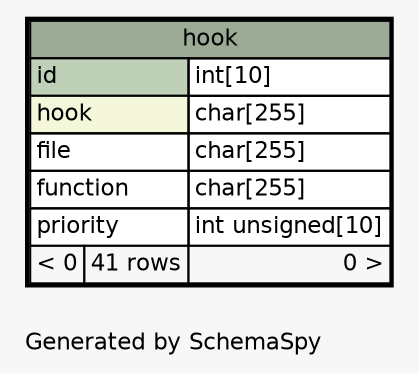 // dot 2.26.3 on Linux 3.2.0-4-686-pae
// SchemaSpy rev 590
digraph "oneDegreeRelationshipsDiagram" {
  graph [
    rankdir="RL"
    bgcolor="#f7f7f7"
    label="\nGenerated by SchemaSpy"
    labeljust="l"
    nodesep="0.18"
    ranksep="0.46"
    fontname="Helvetica"
    fontsize="11"
  ];
  node [
    fontname="Helvetica"
    fontsize="11"
    shape="plaintext"
  ];
  edge [
    arrowsize="0.8"
  ];
  "hook" [
    label=<
    <TABLE BORDER="2" CELLBORDER="1" CELLSPACING="0" BGCOLOR="#ffffff">
      <TR><TD COLSPAN="3" BGCOLOR="#9bab96" ALIGN="CENTER">hook</TD></TR>
      <TR><TD PORT="id" COLSPAN="2" BGCOLOR="#bed1b8" ALIGN="LEFT">id</TD><TD PORT="id.type" ALIGN="LEFT">int[10]</TD></TR>
      <TR><TD PORT="hook" COLSPAN="2" BGCOLOR="#f4f7da" ALIGN="LEFT">hook</TD><TD PORT="hook.type" ALIGN="LEFT">char[255]</TD></TR>
      <TR><TD PORT="file" COLSPAN="2" ALIGN="LEFT">file</TD><TD PORT="file.type" ALIGN="LEFT">char[255]</TD></TR>
      <TR><TD PORT="function" COLSPAN="2" ALIGN="LEFT">function</TD><TD PORT="function.type" ALIGN="LEFT">char[255]</TD></TR>
      <TR><TD PORT="priority" COLSPAN="2" ALIGN="LEFT">priority</TD><TD PORT="priority.type" ALIGN="LEFT">int unsigned[10]</TD></TR>
      <TR><TD ALIGN="LEFT" BGCOLOR="#f7f7f7">&lt; 0</TD><TD ALIGN="RIGHT" BGCOLOR="#f7f7f7">41 rows</TD><TD ALIGN="RIGHT" BGCOLOR="#f7f7f7">0 &gt;</TD></TR>
    </TABLE>>
    URL="hook.html"
    tooltip="hook"
  ];
}
